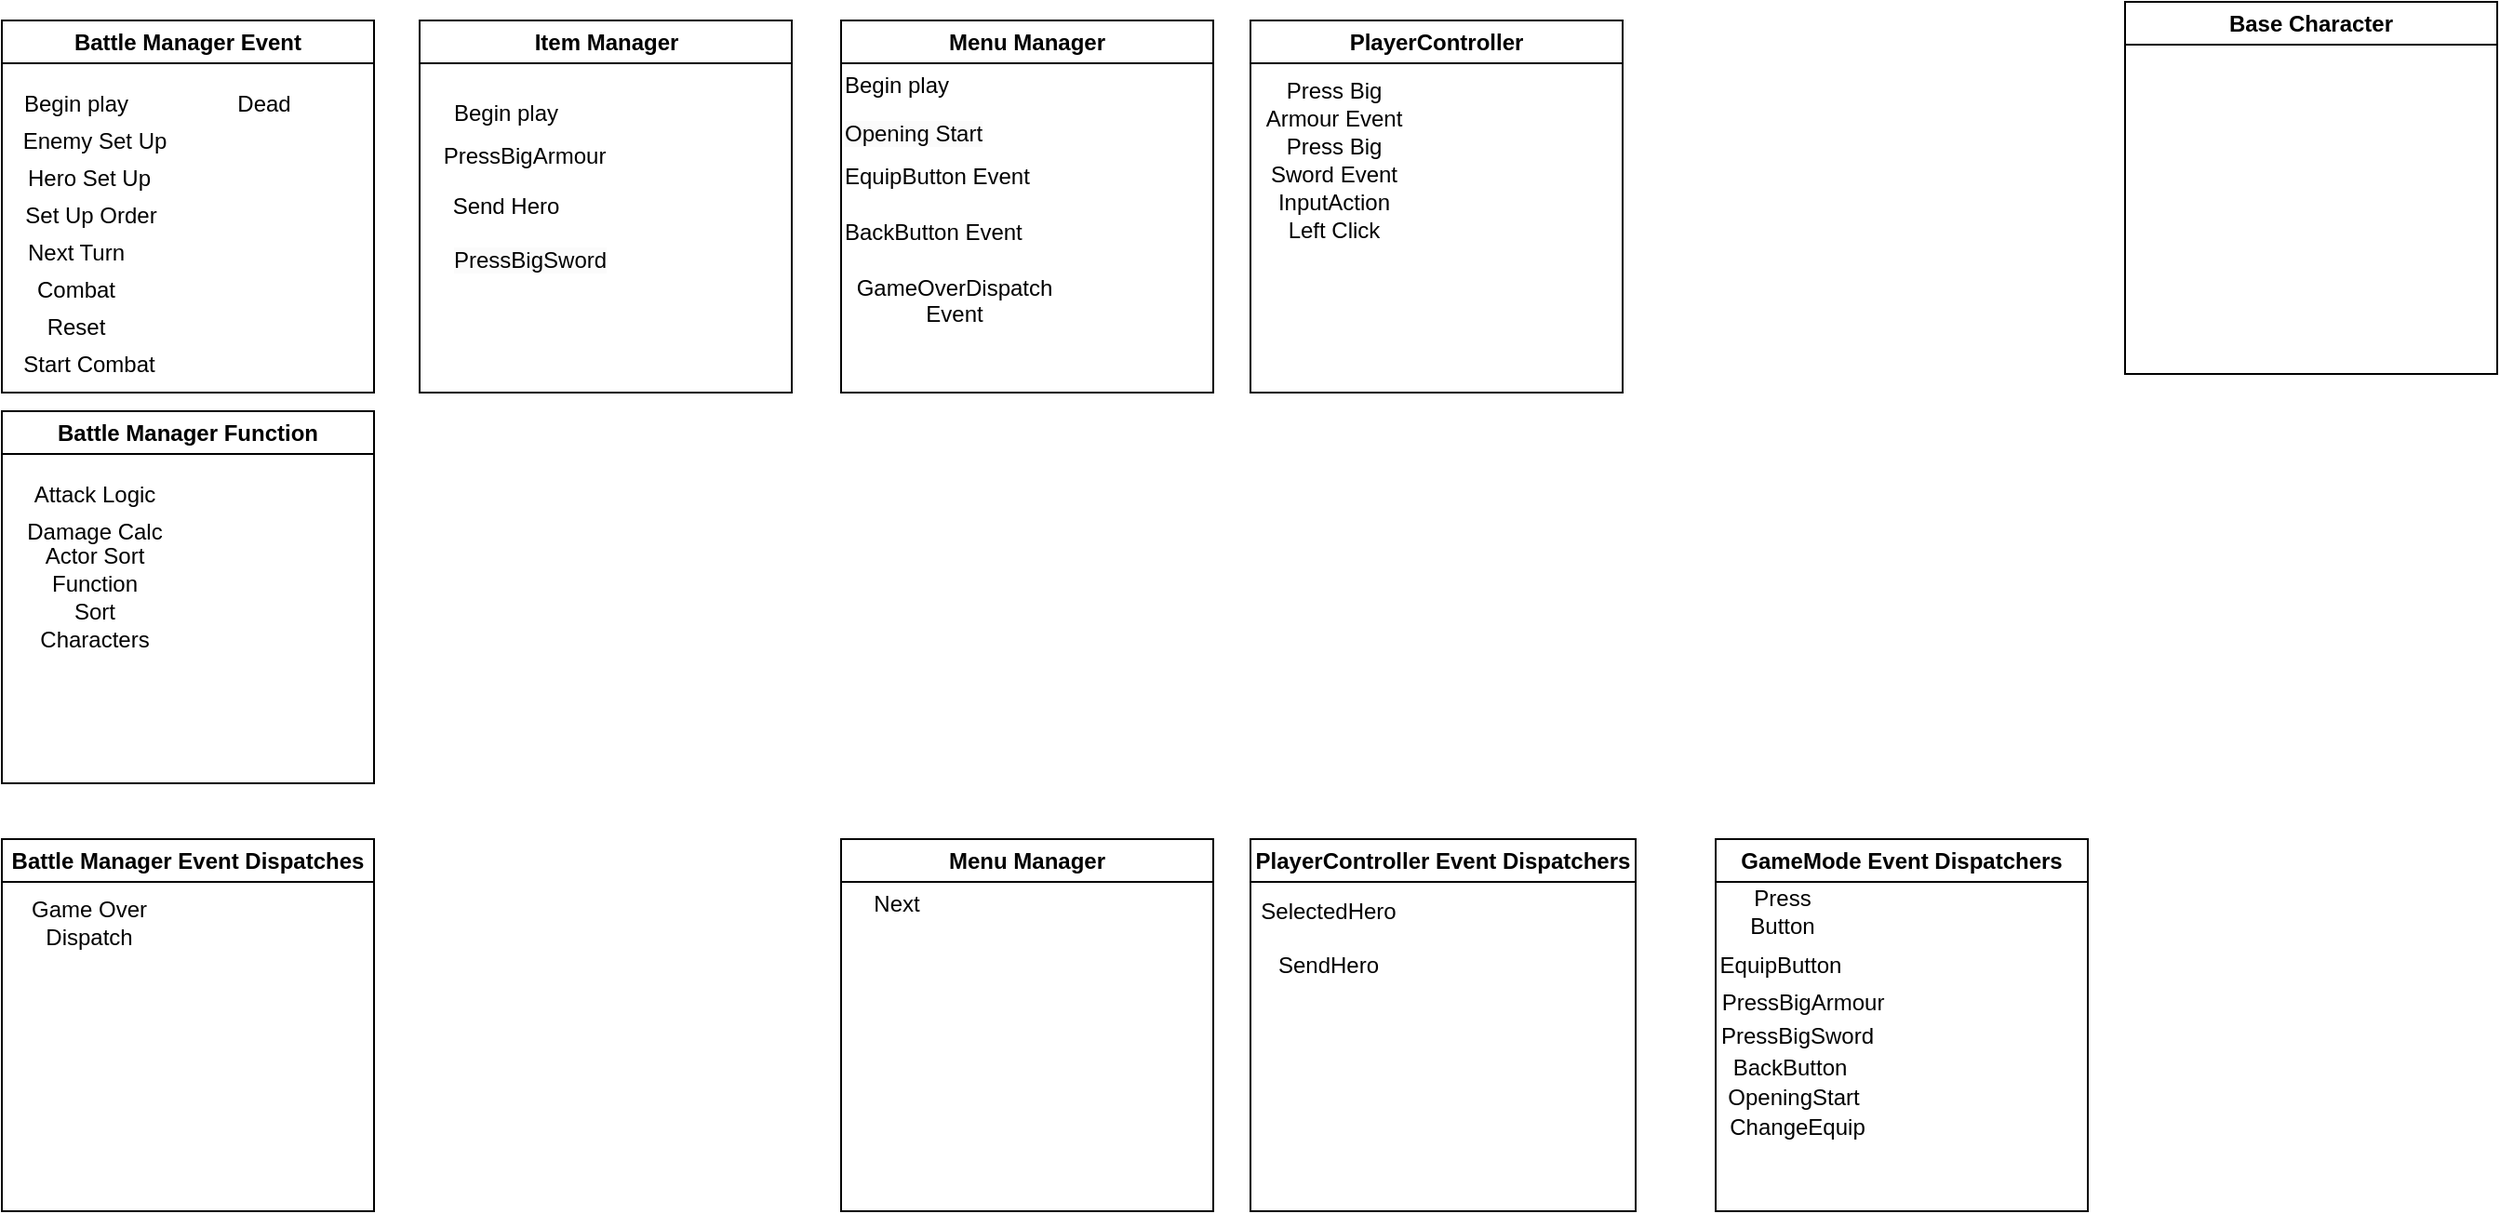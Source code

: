 <mxfile version="26.0.10">
  <diagram id="C5RBs43oDa-KdzZeNtuy" name="Page-1">
    <mxGraphModel dx="1434" dy="738" grid="1" gridSize="10" guides="1" tooltips="1" connect="1" arrows="1" fold="1" page="1" pageScale="1" pageWidth="827" pageHeight="1169" math="0" shadow="0">
      <root>
        <mxCell id="WIyWlLk6GJQsqaUBKTNV-0" />
        <mxCell id="WIyWlLk6GJQsqaUBKTNV-1" parent="WIyWlLk6GJQsqaUBKTNV-0" />
        <mxCell id="1QSOvx4FQGKFCCzgHMIn-46" value="Item Manager" style="swimlane;whiteSpace=wrap;html=1;" vertex="1" parent="WIyWlLk6GJQsqaUBKTNV-1">
          <mxGeometry x="323.5" y="170" width="200" height="200" as="geometry" />
        </mxCell>
        <mxCell id="1QSOvx4FQGKFCCzgHMIn-47" value="PressBigArmour&lt;div&gt;&lt;br&gt;&lt;/div&gt;" style="text;html=1;align=center;verticalAlign=middle;whiteSpace=wrap;rounded=0;" vertex="1" parent="1QSOvx4FQGKFCCzgHMIn-46">
          <mxGeometry x="26.5" y="60" width="60" height="40" as="geometry" />
        </mxCell>
        <mxCell id="1QSOvx4FQGKFCCzgHMIn-48" value="Send Hero" style="text;html=1;align=center;verticalAlign=middle;whiteSpace=wrap;rounded=0;" vertex="1" parent="1QSOvx4FQGKFCCzgHMIn-46">
          <mxGeometry x="16" y="85" width="60" height="30" as="geometry" />
        </mxCell>
        <mxCell id="1QSOvx4FQGKFCCzgHMIn-49" value="Begin play" style="text;html=1;align=center;verticalAlign=middle;whiteSpace=wrap;rounded=0;" vertex="1" parent="1QSOvx4FQGKFCCzgHMIn-46">
          <mxGeometry x="16" y="35" width="60" height="30" as="geometry" />
        </mxCell>
        <mxCell id="1QSOvx4FQGKFCCzgHMIn-50" value="&lt;span style=&quot;color: rgb(0, 0, 0); font-family: Helvetica; font-size: 12px; font-style: normal; font-variant-ligatures: normal; font-variant-caps: normal; font-weight: 400; letter-spacing: normal; orphans: 2; text-align: center; text-indent: 0px; text-transform: none; widows: 2; word-spacing: 0px; -webkit-text-stroke-width: 0px; white-space: normal; background-color: rgb(251, 251, 251); text-decoration-thickness: initial; text-decoration-style: initial; text-decoration-color: initial; display: inline !important; float: none;&quot;&gt;PressBigSword&lt;/span&gt;" style="text;whiteSpace=wrap;html=1;" vertex="1" parent="1QSOvx4FQGKFCCzgHMIn-46">
          <mxGeometry x="16" y="115" width="120" height="40" as="geometry" />
        </mxCell>
        <mxCell id="1QSOvx4FQGKFCCzgHMIn-51" value="Menu Manager" style="swimlane;whiteSpace=wrap;html=1;" vertex="1" parent="WIyWlLk6GJQsqaUBKTNV-1">
          <mxGeometry x="550" y="170" width="200" height="200" as="geometry">
            <mxRectangle x="540" y="160" width="120" height="30" as="alternateBounds" />
          </mxGeometry>
        </mxCell>
        <mxCell id="1QSOvx4FQGKFCCzgHMIn-52" value="Begin play" style="text;html=1;align=center;verticalAlign=middle;whiteSpace=wrap;rounded=0;" vertex="1" parent="1QSOvx4FQGKFCCzgHMIn-51">
          <mxGeometry y="20" width="60" height="30" as="geometry" />
        </mxCell>
        <mxCell id="1QSOvx4FQGKFCCzgHMIn-53" value="&lt;span style=&quot;color: rgb(0, 0, 0); font-family: Helvetica; font-size: 12px; font-style: normal; font-variant-ligatures: normal; font-variant-caps: normal; font-weight: 400; letter-spacing: normal; orphans: 2; text-align: center; text-indent: 0px; text-transform: none; widows: 2; word-spacing: 0px; -webkit-text-stroke-width: 0px; white-space: normal; background-color: rgb(251, 251, 251); text-decoration-thickness: initial; text-decoration-style: initial; text-decoration-color: initial; float: none; display: inline !important;&quot;&gt;Opening Start&lt;/span&gt;" style="text;whiteSpace=wrap;html=1;" vertex="1" parent="1QSOvx4FQGKFCCzgHMIn-51">
          <mxGeometry y="47" width="120" height="40" as="geometry" />
        </mxCell>
        <mxCell id="1QSOvx4FQGKFCCzgHMIn-54" value="&lt;div style=&quot;text-align: center;&quot;&gt;&lt;span style=&quot;background-color: transparent; color: light-dark(rgb(0, 0, 0), rgb(255, 255, 255));&quot;&gt;EquipButton Event&lt;/span&gt;&lt;/div&gt;" style="text;whiteSpace=wrap;html=1;" vertex="1" parent="1QSOvx4FQGKFCCzgHMIn-51">
          <mxGeometry y="70" width="120" height="40" as="geometry" />
        </mxCell>
        <mxCell id="1QSOvx4FQGKFCCzgHMIn-55" value="&lt;div style=&quot;text-align: center;&quot;&gt;&lt;span style=&quot;background-color: transparent; color: light-dark(rgb(0, 0, 0), rgb(255, 255, 255));&quot;&gt;BackButton Event&lt;/span&gt;&lt;/div&gt;" style="text;whiteSpace=wrap;html=1;" vertex="1" parent="1QSOvx4FQGKFCCzgHMIn-51">
          <mxGeometry y="100" width="120" height="40" as="geometry" />
        </mxCell>
        <mxCell id="1QSOvx4FQGKFCCzgHMIn-56" value="&lt;div style=&quot;text-align: center;&quot;&gt;&lt;span style=&quot;background-color: transparent; color: light-dark(rgb(0, 0, 0), rgb(255, 255, 255));&quot;&gt;GameOverDispatch Event&lt;/span&gt;&lt;/div&gt;" style="text;whiteSpace=wrap;html=1;" vertex="1" parent="1QSOvx4FQGKFCCzgHMIn-51">
          <mxGeometry y="130" width="120" height="40" as="geometry" />
        </mxCell>
        <mxCell id="1QSOvx4FQGKFCCzgHMIn-57" value="Battle Manager Event" style="swimlane;whiteSpace=wrap;html=1;" vertex="1" parent="WIyWlLk6GJQsqaUBKTNV-1">
          <mxGeometry x="99" y="170" width="200" height="200" as="geometry" />
        </mxCell>
        <mxCell id="1QSOvx4FQGKFCCzgHMIn-58" value="Begin play" style="text;html=1;align=center;verticalAlign=middle;whiteSpace=wrap;rounded=0;" vertex="1" parent="1QSOvx4FQGKFCCzgHMIn-57">
          <mxGeometry x="10" y="30" width="60" height="30" as="geometry" />
        </mxCell>
        <mxCell id="1QSOvx4FQGKFCCzgHMIn-59" value="Enemy Set Up" style="text;html=1;align=center;verticalAlign=middle;whiteSpace=wrap;rounded=0;" vertex="1" parent="1QSOvx4FQGKFCCzgHMIn-57">
          <mxGeometry x="10" y="50" width="80" height="30" as="geometry" />
        </mxCell>
        <mxCell id="1QSOvx4FQGKFCCzgHMIn-60" value="Hero Set Up" style="text;html=1;align=center;verticalAlign=middle;whiteSpace=wrap;rounded=0;" vertex="1" parent="1QSOvx4FQGKFCCzgHMIn-57">
          <mxGeometry x="7" y="70" width="80" height="30" as="geometry" />
        </mxCell>
        <mxCell id="1QSOvx4FQGKFCCzgHMIn-61" value="Set Up Order" style="text;html=1;align=center;verticalAlign=middle;whiteSpace=wrap;rounded=0;" vertex="1" parent="1QSOvx4FQGKFCCzgHMIn-57">
          <mxGeometry x="8" y="90" width="80" height="30" as="geometry" />
        </mxCell>
        <mxCell id="1QSOvx4FQGKFCCzgHMIn-62" value="Next Turn" style="text;html=1;align=center;verticalAlign=middle;whiteSpace=wrap;rounded=0;" vertex="1" parent="1QSOvx4FQGKFCCzgHMIn-57">
          <mxGeometry y="110" width="80" height="30" as="geometry" />
        </mxCell>
        <mxCell id="1QSOvx4FQGKFCCzgHMIn-63" value="Combat" style="text;html=1;align=center;verticalAlign=middle;whiteSpace=wrap;rounded=0;" vertex="1" parent="1QSOvx4FQGKFCCzgHMIn-57">
          <mxGeometry y="130" width="80" height="30" as="geometry" />
        </mxCell>
        <mxCell id="1QSOvx4FQGKFCCzgHMIn-64" value="Reset" style="text;html=1;align=center;verticalAlign=middle;whiteSpace=wrap;rounded=0;" vertex="1" parent="1QSOvx4FQGKFCCzgHMIn-57">
          <mxGeometry y="150" width="80" height="30" as="geometry" />
        </mxCell>
        <mxCell id="1QSOvx4FQGKFCCzgHMIn-65" value="Start Combat" style="text;html=1;align=center;verticalAlign=middle;whiteSpace=wrap;rounded=0;" vertex="1" parent="1QSOvx4FQGKFCCzgHMIn-57">
          <mxGeometry x="7" y="170" width="80" height="30" as="geometry" />
        </mxCell>
        <mxCell id="1QSOvx4FQGKFCCzgHMIn-66" value="Dead" style="text;html=1;align=center;verticalAlign=middle;whiteSpace=wrap;rounded=0;" vertex="1" parent="1QSOvx4FQGKFCCzgHMIn-57">
          <mxGeometry x="101" y="30" width="80" height="30" as="geometry" />
        </mxCell>
        <mxCell id="1QSOvx4FQGKFCCzgHMIn-67" value="PlayerController" style="swimlane;whiteSpace=wrap;html=1;" vertex="1" parent="WIyWlLk6GJQsqaUBKTNV-1">
          <mxGeometry x="770" y="170" width="200" height="200" as="geometry">
            <mxRectangle x="540" y="160" width="120" height="30" as="alternateBounds" />
          </mxGeometry>
        </mxCell>
        <mxCell id="1QSOvx4FQGKFCCzgHMIn-68" value="Press Big Armour Event" style="text;html=1;align=center;verticalAlign=middle;whiteSpace=wrap;rounded=0;" vertex="1" parent="1QSOvx4FQGKFCCzgHMIn-67">
          <mxGeometry y="30" width="90" height="30" as="geometry" />
        </mxCell>
        <mxCell id="1QSOvx4FQGKFCCzgHMIn-69" value="Press Big Sword Event" style="text;html=1;align=center;verticalAlign=middle;whiteSpace=wrap;rounded=0;" vertex="1" parent="1QSOvx4FQGKFCCzgHMIn-67">
          <mxGeometry x="5" y="60" width="80" height="30" as="geometry" />
        </mxCell>
        <mxCell id="1QSOvx4FQGKFCCzgHMIn-70" value="InputAction Left Click" style="text;html=1;align=center;verticalAlign=middle;whiteSpace=wrap;rounded=0;" vertex="1" parent="1QSOvx4FQGKFCCzgHMIn-67">
          <mxGeometry x="5" y="90" width="80" height="30" as="geometry" />
        </mxCell>
        <mxCell id="1QSOvx4FQGKFCCzgHMIn-71" value="GameMode Event Dispatchers" style="swimlane;whiteSpace=wrap;html=1;" vertex="1" parent="WIyWlLk6GJQsqaUBKTNV-1">
          <mxGeometry x="1020" y="610" width="200" height="200" as="geometry">
            <mxRectangle x="540" y="160" width="120" height="30" as="alternateBounds" />
          </mxGeometry>
        </mxCell>
        <mxCell id="1QSOvx4FQGKFCCzgHMIn-72" value="Press Button" style="text;html=1;align=center;verticalAlign=middle;whiteSpace=wrap;rounded=0;" vertex="1" parent="1QSOvx4FQGKFCCzgHMIn-71">
          <mxGeometry x="1" y="24" width="70" height="30" as="geometry" />
        </mxCell>
        <mxCell id="1QSOvx4FQGKFCCzgHMIn-73" value="EquipButton" style="text;html=1;align=center;verticalAlign=middle;whiteSpace=wrap;rounded=0;" vertex="1" parent="1QSOvx4FQGKFCCzgHMIn-71">
          <mxGeometry y="53" width="70" height="30" as="geometry" />
        </mxCell>
        <mxCell id="1QSOvx4FQGKFCCzgHMIn-74" value="PressBigArmour&lt;span style=&quot;color: rgba(0, 0, 0, 0); font-family: monospace; font-size: 0px; text-align: start; text-wrap-mode: nowrap;&quot;&gt;%3CmxGraphModel%3E%3Croot%3E%3CmxCell%20id%3D%220%22%2F%3E%3CmxCell%20id%3D%221%22%20parent%3D%220%22%2F%3E%3CmxCell%20id%3D%222%22%20value%3D%22EquipButton%22%20style%3D%22text%3Bhtml%3D1%3Balign%3Dcenter%3BverticalAlign%3Dmiddle%3BwhiteSpace%3Dwrap%3Brounded%3D0%3B%22%20vertex%3D%221%22%20parent%3D%221%22%3E%3CmxGeometry%20x%3D%221050%22%20y%3D%22660%22%20width%3D%2270%22%20height%3D%2230%22%20as%3D%22geometry%22%2F%3E%3C%2FmxCell%3E%3C%2Froot%3E%3C%2FmxGraphModel%3E&lt;/span&gt;" style="text;html=1;align=center;verticalAlign=middle;whiteSpace=wrap;rounded=0;" vertex="1" parent="1QSOvx4FQGKFCCzgHMIn-71">
          <mxGeometry x="12" y="73" width="70" height="30" as="geometry" />
        </mxCell>
        <mxCell id="1QSOvx4FQGKFCCzgHMIn-75" value="PressBigSword" style="text;html=1;align=center;verticalAlign=middle;whiteSpace=wrap;rounded=0;" vertex="1" parent="1QSOvx4FQGKFCCzgHMIn-71">
          <mxGeometry x="9" y="91" width="70" height="30" as="geometry" />
        </mxCell>
        <mxCell id="1QSOvx4FQGKFCCzgHMIn-76" value="BackButton" style="text;html=1;align=center;verticalAlign=middle;whiteSpace=wrap;rounded=0;" vertex="1" parent="1QSOvx4FQGKFCCzgHMIn-71">
          <mxGeometry x="5" y="108" width="70" height="30" as="geometry" />
        </mxCell>
        <mxCell id="1QSOvx4FQGKFCCzgHMIn-77" value="OpeningStart" style="text;html=1;align=center;verticalAlign=middle;whiteSpace=wrap;rounded=0;" vertex="1" parent="1QSOvx4FQGKFCCzgHMIn-71">
          <mxGeometry x="7" y="124" width="70" height="30" as="geometry" />
        </mxCell>
        <mxCell id="1QSOvx4FQGKFCCzgHMIn-78" value="ChangeEquip" style="text;html=1;align=center;verticalAlign=middle;whiteSpace=wrap;rounded=0;" vertex="1" parent="1QSOvx4FQGKFCCzgHMIn-71">
          <mxGeometry x="9" y="140" width="70" height="30" as="geometry" />
        </mxCell>
        <mxCell id="1QSOvx4FQGKFCCzgHMIn-79" value="Battle Manager Function" style="swimlane;whiteSpace=wrap;html=1;" vertex="1" parent="WIyWlLk6GJQsqaUBKTNV-1">
          <mxGeometry x="99" y="380" width="200" height="200" as="geometry" />
        </mxCell>
        <mxCell id="1QSOvx4FQGKFCCzgHMIn-80" value="Attack Logic" style="text;html=1;align=center;verticalAlign=middle;whiteSpace=wrap;rounded=0;" vertex="1" parent="1QSOvx4FQGKFCCzgHMIn-79">
          <mxGeometry x="10" y="30" width="80" height="30" as="geometry" />
        </mxCell>
        <mxCell id="1QSOvx4FQGKFCCzgHMIn-81" value="Damage Calc" style="text;html=1;align=center;verticalAlign=middle;whiteSpace=wrap;rounded=0;" vertex="1" parent="1QSOvx4FQGKFCCzgHMIn-79">
          <mxGeometry x="10" y="50" width="80" height="30" as="geometry" />
        </mxCell>
        <mxCell id="1QSOvx4FQGKFCCzgHMIn-82" value="Actor Sort Function" style="text;html=1;align=center;verticalAlign=middle;whiteSpace=wrap;rounded=0;" vertex="1" parent="1QSOvx4FQGKFCCzgHMIn-79">
          <mxGeometry x="10" y="70" width="80" height="30" as="geometry" />
        </mxCell>
        <mxCell id="1QSOvx4FQGKFCCzgHMIn-83" value="Sort Characters" style="text;html=1;align=center;verticalAlign=middle;whiteSpace=wrap;rounded=0;" vertex="1" parent="1QSOvx4FQGKFCCzgHMIn-79">
          <mxGeometry x="10" y="100" width="80" height="30" as="geometry" />
        </mxCell>
        <mxCell id="1QSOvx4FQGKFCCzgHMIn-84" value="PlayerController Event Dispatchers" style="swimlane;whiteSpace=wrap;html=1;" vertex="1" parent="WIyWlLk6GJQsqaUBKTNV-1">
          <mxGeometry x="770" y="610" width="207" height="200" as="geometry">
            <mxRectangle x="540" y="160" width="120" height="30" as="alternateBounds" />
          </mxGeometry>
        </mxCell>
        <mxCell id="1QSOvx4FQGKFCCzgHMIn-85" value="SelectedHero" style="text;html=1;align=center;verticalAlign=middle;whiteSpace=wrap;rounded=0;" vertex="1" parent="1QSOvx4FQGKFCCzgHMIn-84">
          <mxGeometry x="7" y="24" width="70" height="30" as="geometry" />
        </mxCell>
        <mxCell id="1QSOvx4FQGKFCCzgHMIn-86" value="SendHero" style="text;html=1;align=center;verticalAlign=middle;whiteSpace=wrap;rounded=0;" vertex="1" parent="1QSOvx4FQGKFCCzgHMIn-84">
          <mxGeometry x="7" y="53" width="70" height="30" as="geometry" />
        </mxCell>
        <mxCell id="1QSOvx4FQGKFCCzgHMIn-87" value="Battle Manager Event Dispatches" style="swimlane;whiteSpace=wrap;html=1;" vertex="1" parent="WIyWlLk6GJQsqaUBKTNV-1">
          <mxGeometry x="99" y="610" width="200" height="200" as="geometry" />
        </mxCell>
        <mxCell id="1QSOvx4FQGKFCCzgHMIn-88" value="Game Over Dispatch" style="text;html=1;align=center;verticalAlign=middle;whiteSpace=wrap;rounded=0;" vertex="1" parent="1QSOvx4FQGKFCCzgHMIn-87">
          <mxGeometry x="7" y="30" width="80" height="30" as="geometry" />
        </mxCell>
        <mxCell id="1QSOvx4FQGKFCCzgHMIn-89" value="Menu Manager" style="swimlane;whiteSpace=wrap;html=1;" vertex="1" parent="WIyWlLk6GJQsqaUBKTNV-1">
          <mxGeometry x="550" y="610" width="200" height="200" as="geometry">
            <mxRectangle x="540" y="160" width="120" height="30" as="alternateBounds" />
          </mxGeometry>
        </mxCell>
        <mxCell id="1QSOvx4FQGKFCCzgHMIn-90" value="Next" style="text;html=1;align=center;verticalAlign=middle;whiteSpace=wrap;rounded=0;" vertex="1" parent="1QSOvx4FQGKFCCzgHMIn-89">
          <mxGeometry y="20" width="60" height="30" as="geometry" />
        </mxCell>
        <mxCell id="1QSOvx4FQGKFCCzgHMIn-91" value="Base Character" style="swimlane;whiteSpace=wrap;html=1;" vertex="1" parent="WIyWlLk6GJQsqaUBKTNV-1">
          <mxGeometry x="1240" y="160" width="200" height="200" as="geometry">
            <mxRectangle x="540" y="160" width="120" height="30" as="alternateBounds" />
          </mxGeometry>
        </mxCell>
      </root>
    </mxGraphModel>
  </diagram>
</mxfile>
